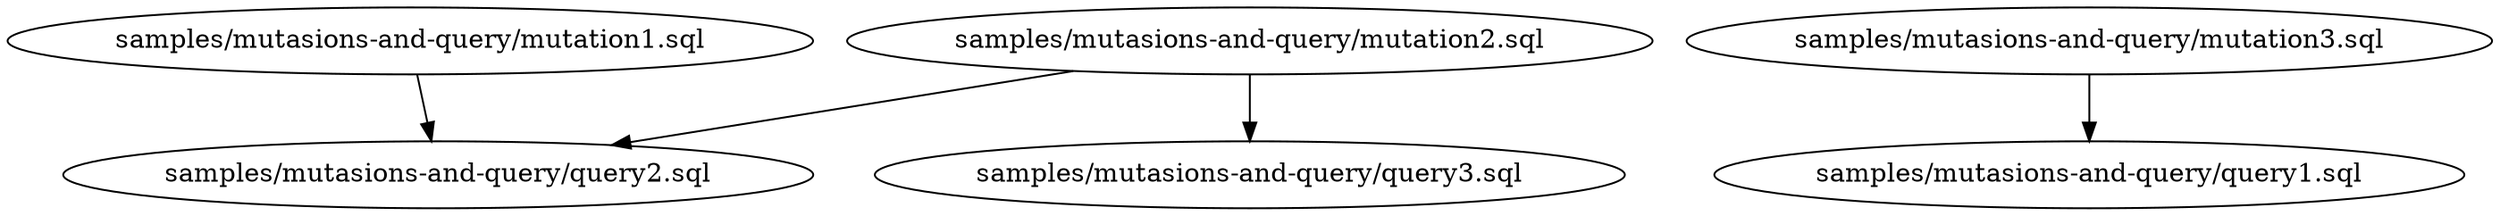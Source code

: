 digraph G {
0 [label="samples/mutasions-and-query/mutation1.sql", shape="", type=query];
1 [label="samples/mutasions-and-query/mutation2.sql", shape="", type=query];
2 [label="samples/mutasions-and-query/mutation3.sql", shape="", type=query];
3 [label="samples/mutasions-and-query/query1.sql", shape="", type=query];
4 [label="samples/mutasions-and-query/query2.sql", shape="", type=query];
5 [label="samples/mutasions-and-query/query3.sql", shape="", type=query];
0->4 ;
1->4 ;
1->5 ;
2->3 ;
}
